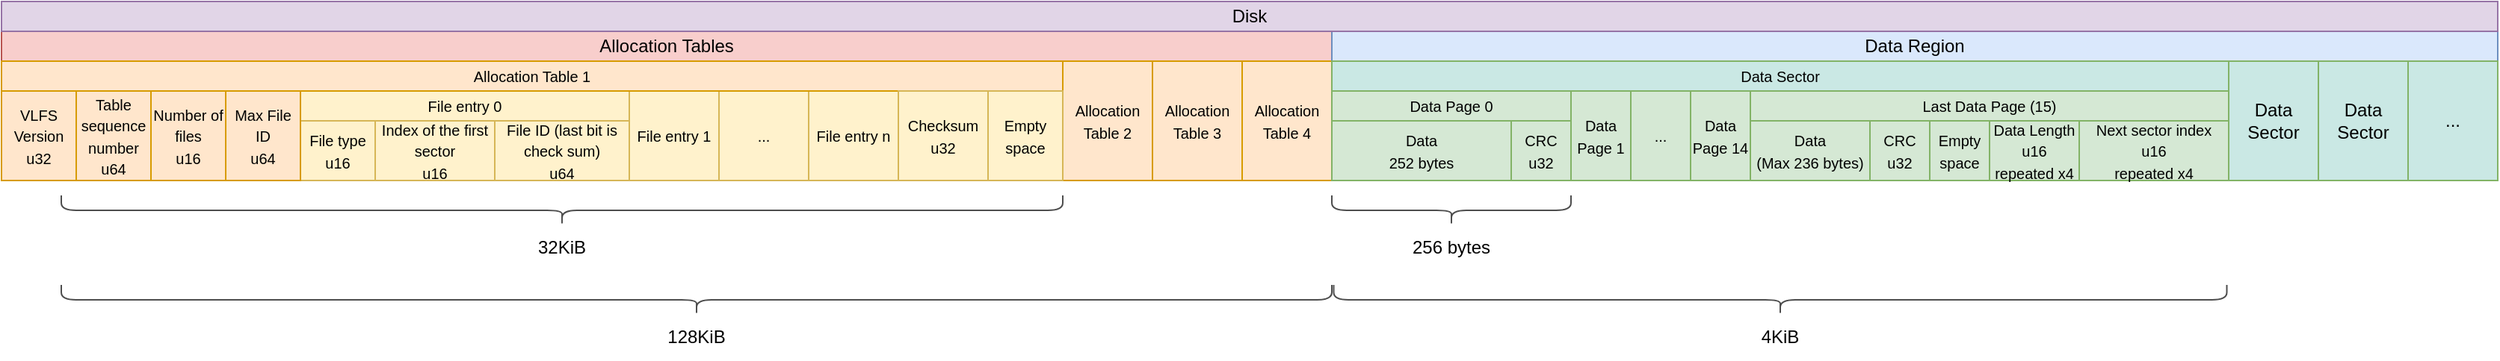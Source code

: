 <mxfile version="21.6.8" type="device">
  <diagram name="Page-1" id="OnXA02DcPYlMCkkC-qMc">
    <mxGraphModel dx="2088" dy="544" grid="1" gridSize="10" guides="1" tooltips="1" connect="1" arrows="1" fold="1" page="1" pageScale="1" pageWidth="1100" pageHeight="850" math="0" shadow="0">
      <root>
        <mxCell id="0" />
        <mxCell id="1" parent="0" />
        <mxCell id="6QPXXNlNiKOkEKoM3Ky3-5" value="Allocation Tables" style="rounded=0;whiteSpace=wrap;html=1;fillColor=#f8cecc;strokeColor=#b85450;" parent="1" vertex="1">
          <mxGeometry x="-50" y="100" width="890" height="20" as="geometry" />
        </mxCell>
        <mxCell id="6QPXXNlNiKOkEKoM3Ky3-6" value="Data Region" style="rounded=0;whiteSpace=wrap;html=1;fillColor=#dae8fc;strokeColor=#6c8ebf;" parent="1" vertex="1">
          <mxGeometry x="840" y="100" width="780" height="20" as="geometry" />
        </mxCell>
        <mxCell id="6QPXXNlNiKOkEKoM3Ky3-8" value="&lt;font style=&quot;font-size: 10px;&quot;&gt;VLFS Version&lt;br&gt;u32&lt;br&gt;&lt;/font&gt;" style="rounded=0;whiteSpace=wrap;html=1;fillColor=#ffe6cc;strokeColor=#d79b00;" parent="1" vertex="1">
          <mxGeometry x="-50" y="140" width="50" height="60" as="geometry" />
        </mxCell>
        <mxCell id="6QPXXNlNiKOkEKoM3Ky3-9" value="&lt;font style=&quot;font-size: 10px;&quot;&gt;Table sequence number&lt;br&gt;u64&lt;br&gt;&lt;/font&gt;" style="rounded=0;whiteSpace=wrap;html=1;fillColor=#ffe6cc;strokeColor=#d79b00;" parent="1" vertex="1">
          <mxGeometry y="140" width="50" height="60" as="geometry" />
        </mxCell>
        <mxCell id="6QPXXNlNiKOkEKoM3Ky3-10" value="&lt;font style=&quot;font-size: 10px;&quot;&gt;Number of files&lt;br&gt;u16&lt;br&gt;&lt;/font&gt;" style="rounded=0;whiteSpace=wrap;html=1;fillColor=#ffe6cc;strokeColor=#d79b00;" parent="1" vertex="1">
          <mxGeometry x="50" y="140" width="50" height="60" as="geometry" />
        </mxCell>
        <mxCell id="6QPXXNlNiKOkEKoM3Ky3-11" value="&lt;font style=&quot;font-size: 10px;&quot;&gt;File entry 0&lt;br&gt;&lt;/font&gt;" style="rounded=0;whiteSpace=wrap;html=1;fillColor=#fff2cc;strokeColor=#d6b656;" parent="1" vertex="1">
          <mxGeometry x="150" y="140" width="220" height="20" as="geometry" />
        </mxCell>
        <mxCell id="6QPXXNlNiKOkEKoM3Ky3-12" value="&lt;font style=&quot;font-size: 10px;&quot;&gt;File ID (last bit is check sum)&lt;br&gt;u64&lt;br&gt;&lt;/font&gt;" style="rounded=0;whiteSpace=wrap;html=1;fillColor=#fff2cc;strokeColor=#d6b656;" parent="1" vertex="1">
          <mxGeometry x="280" y="160" width="90" height="40" as="geometry" />
        </mxCell>
        <mxCell id="6QPXXNlNiKOkEKoM3Ky3-13" value="&lt;font style=&quot;font-size: 10px;&quot;&gt;File type&lt;br&gt;u16&lt;br&gt;&lt;/font&gt;" style="rounded=0;whiteSpace=wrap;html=1;fillColor=#fff2cc;strokeColor=#d6b656;" parent="1" vertex="1">
          <mxGeometry x="150" y="160" width="50" height="40" as="geometry" />
        </mxCell>
        <mxCell id="6QPXXNlNiKOkEKoM3Ky3-14" value="&lt;font style=&quot;font-size: 10px;&quot;&gt;Index of the first sector &lt;br&gt;u16&lt;br&gt;&lt;/font&gt;" style="rounded=0;whiteSpace=wrap;html=1;fillColor=#fff2cc;strokeColor=#d6b656;" parent="1" vertex="1">
          <mxGeometry x="200" y="160" width="80" height="40" as="geometry" />
        </mxCell>
        <mxCell id="6QPXXNlNiKOkEKoM3Ky3-15" value="&lt;font style=&quot;font-size: 10px;&quot;&gt;File entry 1&lt;br&gt;&lt;/font&gt;" style="rounded=0;whiteSpace=wrap;html=1;fillColor=#fff2cc;strokeColor=#d6b656;" parent="1" vertex="1">
          <mxGeometry x="370" y="140" width="60" height="60" as="geometry" />
        </mxCell>
        <mxCell id="6QPXXNlNiKOkEKoM3Ky3-17" value="&lt;font style=&quot;font-size: 10px;&quot;&gt;File entry n&lt;br&gt;&lt;/font&gt;" style="rounded=0;whiteSpace=wrap;html=1;fillColor=#fff2cc;strokeColor=#d6b656;" parent="1" vertex="1">
          <mxGeometry x="490" y="140" width="60" height="60" as="geometry" />
        </mxCell>
        <mxCell id="6QPXXNlNiKOkEKoM3Ky3-18" value="&lt;font style=&quot;font-size: 10px;&quot;&gt;...&lt;br&gt;&lt;/font&gt;" style="rounded=0;whiteSpace=wrap;html=1;fillColor=#fff2cc;strokeColor=#d6b656;" parent="1" vertex="1">
          <mxGeometry x="430" y="140" width="60" height="60" as="geometry" />
        </mxCell>
        <mxCell id="6QPXXNlNiKOkEKoM3Ky3-19" value="&lt;font style=&quot;font-size: 10px;&quot;&gt;Allocation Table 1&lt;br&gt;&lt;/font&gt;" style="rounded=0;whiteSpace=wrap;html=1;fillColor=#ffe6cc;strokeColor=#d79b00;" parent="1" vertex="1">
          <mxGeometry x="-50" y="120" width="710" height="20" as="geometry" />
        </mxCell>
        <mxCell id="6QPXXNlNiKOkEKoM3Ky3-20" value="&lt;font style=&quot;font-size: 10px;&quot;&gt;Allocation Table 2&lt;br&gt;&lt;/font&gt;" style="rounded=0;whiteSpace=wrap;html=1;fillColor=#ffe6cc;strokeColor=#d79b00;" parent="1" vertex="1">
          <mxGeometry x="660" y="120" width="60" height="80" as="geometry" />
        </mxCell>
        <mxCell id="6QPXXNlNiKOkEKoM3Ky3-21" value="&lt;font style=&quot;font-size: 10px;&quot;&gt;Allocation Table 3&lt;br&gt;&lt;/font&gt;" style="rounded=0;whiteSpace=wrap;html=1;fillColor=#ffe6cc;strokeColor=#d79b00;" parent="1" vertex="1">
          <mxGeometry x="720" y="120" width="60" height="80" as="geometry" />
        </mxCell>
        <mxCell id="6QPXXNlNiKOkEKoM3Ky3-22" value="&lt;font style=&quot;font-size: 10px;&quot;&gt;Allocation Table 4&lt;br&gt;&lt;/font&gt;" style="rounded=0;whiteSpace=wrap;html=1;fillColor=#ffe6cc;strokeColor=#d79b00;" parent="1" vertex="1">
          <mxGeometry x="780" y="120" width="60" height="80" as="geometry" />
        </mxCell>
        <mxCell id="6QPXXNlNiKOkEKoM3Ky3-23" value="" style="shape=curlyBracket;whiteSpace=wrap;html=1;rounded=1;flipH=1;labelPosition=right;verticalLabelPosition=middle;align=left;verticalAlign=middle;strokeColor=#4D4D4D;fontFamily=Helvetica;fontSize=12;fontColor=default;fillColor=#ffe6cc;rotation=90;" parent="1" vertex="1">
          <mxGeometry x="315" y="-115" width="20" height="670" as="geometry" />
        </mxCell>
        <mxCell id="6QPXXNlNiKOkEKoM3Ky3-24" value="&lt;font style=&quot;font-size: 10px;&quot;&gt;Checksum&lt;br&gt;u32&lt;br&gt;&lt;/font&gt;" style="rounded=0;whiteSpace=wrap;html=1;fillColor=#fff2cc;strokeColor=#d6b656;" parent="1" vertex="1">
          <mxGeometry x="550" y="140" width="60" height="60" as="geometry" />
        </mxCell>
        <mxCell id="6QPXXNlNiKOkEKoM3Ky3-25" value="&lt;font style=&quot;font-size: 10px;&quot;&gt;Empty space&lt;br&gt;&lt;/font&gt;" style="rounded=0;whiteSpace=wrap;html=1;fillColor=#fff2cc;strokeColor=#d6b656;" parent="1" vertex="1">
          <mxGeometry x="610" y="140" width="50" height="60" as="geometry" />
        </mxCell>
        <mxCell id="6QPXXNlNiKOkEKoM3Ky3-26" value="32KiB" style="text;html=1;strokeColor=none;fillColor=none;align=center;verticalAlign=middle;whiteSpace=wrap;rounded=0;fontSize=12;fontFamily=Helvetica;fontColor=default;" parent="1" vertex="1">
          <mxGeometry x="295" y="230" width="60" height="30" as="geometry" />
        </mxCell>
        <mxCell id="6QPXXNlNiKOkEKoM3Ky3-27" value="" style="shape=curlyBracket;whiteSpace=wrap;html=1;rounded=1;flipH=1;labelPosition=right;verticalLabelPosition=middle;align=left;verticalAlign=middle;strokeColor=#4D4D4D;fontFamily=Helvetica;fontSize=12;fontColor=default;fillColor=#ffe6cc;rotation=90;" parent="1" vertex="1">
          <mxGeometry x="405" y="-145" width="20" height="850" as="geometry" />
        </mxCell>
        <mxCell id="6QPXXNlNiKOkEKoM3Ky3-28" value="128KiB" style="text;html=1;strokeColor=none;fillColor=none;align=center;verticalAlign=middle;whiteSpace=wrap;rounded=0;fontSize=12;fontFamily=Helvetica;fontColor=default;" parent="1" vertex="1">
          <mxGeometry x="385" y="290" width="60" height="30" as="geometry" />
        </mxCell>
        <mxCell id="6QPXXNlNiKOkEKoM3Ky3-29" value="&lt;font style=&quot;font-size: 10px;&quot;&gt;Data Sector&lt;/font&gt;" style="rounded=0;whiteSpace=wrap;html=1;strokeColor=#82b366;fontFamily=Helvetica;fontSize=12;fillColor=#CAE8E4;" parent="1" vertex="1">
          <mxGeometry x="840" y="120" width="600" height="20" as="geometry" />
        </mxCell>
        <mxCell id="6QPXXNlNiKOkEKoM3Ky3-30" value="&lt;font style=&quot;font-size: 10px;&quot;&gt;Data Page 0&lt;/font&gt;" style="rounded=0;whiteSpace=wrap;html=1;strokeColor=#82b366;fontFamily=Helvetica;fontSize=12;fillColor=#d5e8d4;" parent="1" vertex="1">
          <mxGeometry x="840" y="140" width="160" height="20" as="geometry" />
        </mxCell>
        <mxCell id="6QPXXNlNiKOkEKoM3Ky3-31" value="&lt;font style=&quot;font-size: 10px;&quot;&gt;Data &lt;br&gt;252 bytes&lt;/font&gt;" style="rounded=0;whiteSpace=wrap;html=1;strokeColor=#82b366;fontFamily=Helvetica;fontSize=12;fillColor=#d5e8d4;" parent="1" vertex="1">
          <mxGeometry x="840" y="160" width="120" height="40" as="geometry" />
        </mxCell>
        <mxCell id="6QPXXNlNiKOkEKoM3Ky3-32" value="&lt;font style=&quot;font-size: 10px;&quot;&gt;CRC u32&lt;/font&gt;" style="rounded=0;whiteSpace=wrap;html=1;strokeColor=#82b366;fontFamily=Helvetica;fontSize=12;fillColor=#d5e8d4;" parent="1" vertex="1">
          <mxGeometry x="960" y="160" width="40" height="40" as="geometry" />
        </mxCell>
        <mxCell id="6QPXXNlNiKOkEKoM3Ky3-33" value="&lt;font style=&quot;font-size: 10px;&quot;&gt;Data Page 1&lt;/font&gt;" style="rounded=0;whiteSpace=wrap;html=1;strokeColor=#82b366;fontFamily=Helvetica;fontSize=12;fillColor=#d5e8d4;" parent="1" vertex="1">
          <mxGeometry x="1000" y="140" width="40" height="60" as="geometry" />
        </mxCell>
        <mxCell id="6QPXXNlNiKOkEKoM3Ky3-34" value="&lt;font style=&quot;font-size: 10px;&quot;&gt;...&lt;/font&gt;" style="rounded=0;whiteSpace=wrap;html=1;strokeColor=#82b366;fontFamily=Helvetica;fontSize=12;fillColor=#d5e8d4;" parent="1" vertex="1">
          <mxGeometry x="1040" y="140" width="40" height="60" as="geometry" />
        </mxCell>
        <mxCell id="6QPXXNlNiKOkEKoM3Ky3-35" value="&lt;font style=&quot;font-size: 10px;&quot;&gt;Data Page 14&lt;/font&gt;" style="rounded=0;whiteSpace=wrap;html=1;strokeColor=#82b366;fontFamily=Helvetica;fontSize=12;fillColor=#d5e8d4;" parent="1" vertex="1">
          <mxGeometry x="1080" y="140" width="40" height="60" as="geometry" />
        </mxCell>
        <mxCell id="6QPXXNlNiKOkEKoM3Ky3-36" value="&lt;font style=&quot;font-size: 10px;&quot;&gt;Last Data Page (15)&lt;/font&gt;" style="rounded=0;whiteSpace=wrap;html=1;strokeColor=#82b366;fontFamily=Helvetica;fontSize=12;fillColor=#d5e8d4;" parent="1" vertex="1">
          <mxGeometry x="1120" y="140" width="320" height="20" as="geometry" />
        </mxCell>
        <mxCell id="6QPXXNlNiKOkEKoM3Ky3-37" value="&lt;font style=&quot;font-size: 10px;&quot;&gt;Data &lt;br&gt;(Max 236 bytes)&lt;br&gt;&lt;/font&gt;" style="rounded=0;whiteSpace=wrap;html=1;strokeColor=#82b366;fontFamily=Helvetica;fontSize=12;fillColor=#d5e8d4;" parent="1" vertex="1">
          <mxGeometry x="1120" y="160" width="80" height="40" as="geometry" />
        </mxCell>
        <mxCell id="6QPXXNlNiKOkEKoM3Ky3-38" value="&lt;font style=&quot;font-size: 10px;&quot;&gt;Empty space&lt;br&gt;&lt;/font&gt;" style="rounded=0;whiteSpace=wrap;html=1;strokeColor=#82b366;fontFamily=Helvetica;fontSize=12;fillColor=#d5e8d4;" parent="1" vertex="1">
          <mxGeometry x="1240" y="160" width="40" height="40" as="geometry" />
        </mxCell>
        <mxCell id="6QPXXNlNiKOkEKoM3Ky3-39" value="&lt;font style=&quot;font-size: 10px;&quot;&gt;CRC&lt;br&gt;u32&lt;br&gt;&lt;/font&gt;" style="rounded=0;whiteSpace=wrap;html=1;strokeColor=#82b366;fontFamily=Helvetica;fontSize=12;fillColor=#d5e8d4;" parent="1" vertex="1">
          <mxGeometry x="1200" y="160" width="40" height="40" as="geometry" />
        </mxCell>
        <mxCell id="6QPXXNlNiKOkEKoM3Ky3-40" value="&lt;font style=&quot;font-size: 10px;&quot;&gt;Data Length&lt;br&gt;u16 repeated x4&lt;br&gt;&lt;/font&gt;" style="rounded=0;whiteSpace=wrap;html=1;strokeColor=#82b366;fontFamily=Helvetica;fontSize=12;fillColor=#d5e8d4;" parent="1" vertex="1">
          <mxGeometry x="1280" y="160" width="60" height="40" as="geometry" />
        </mxCell>
        <mxCell id="6QPXXNlNiKOkEKoM3Ky3-41" value="&lt;font style=&quot;font-size: 10px;&quot;&gt;Next sector index&lt;br&gt;u16&lt;br&gt;repeated x4&lt;br&gt;&lt;/font&gt;" style="rounded=0;whiteSpace=wrap;html=1;strokeColor=#82b366;fontFamily=Helvetica;fontSize=12;fillColor=#d5e8d4;" parent="1" vertex="1">
          <mxGeometry x="1340" y="160" width="100" height="40" as="geometry" />
        </mxCell>
        <mxCell id="6QPXXNlNiKOkEKoM3Ky3-42" value="" style="shape=curlyBracket;whiteSpace=wrap;html=1;rounded=1;flipH=1;labelPosition=right;verticalLabelPosition=middle;align=left;verticalAlign=middle;strokeColor=#4D4D4D;fontFamily=Helvetica;fontSize=12;fontColor=default;fillColor=#ffe6cc;rotation=90;" parent="1" vertex="1">
          <mxGeometry x="910" y="140" width="20" height="160" as="geometry" />
        </mxCell>
        <mxCell id="6QPXXNlNiKOkEKoM3Ky3-43" value="256 bytes" style="text;html=1;strokeColor=none;fillColor=none;align=center;verticalAlign=middle;whiteSpace=wrap;rounded=0;fontSize=12;fontFamily=Helvetica;fontColor=default;" parent="1" vertex="1">
          <mxGeometry x="890" y="230" width="60" height="30" as="geometry" />
        </mxCell>
        <mxCell id="6QPXXNlNiKOkEKoM3Ky3-44" value="" style="shape=curlyBracket;whiteSpace=wrap;html=1;rounded=1;flipH=1;labelPosition=right;verticalLabelPosition=middle;align=left;verticalAlign=middle;strokeColor=#4D4D4D;fontFamily=Helvetica;fontSize=12;fontColor=default;fillColor=#ffe6cc;rotation=90;" parent="1" vertex="1">
          <mxGeometry x="1130" y="-18.75" width="20" height="597.5" as="geometry" />
        </mxCell>
        <mxCell id="6QPXXNlNiKOkEKoM3Ky3-45" value="4KiB" style="text;html=1;strokeColor=none;fillColor=none;align=center;verticalAlign=middle;whiteSpace=wrap;rounded=0;fontSize=12;fontFamily=Helvetica;fontColor=default;" parent="1" vertex="1">
          <mxGeometry x="1110" y="290" width="60" height="30" as="geometry" />
        </mxCell>
        <mxCell id="6QPXXNlNiKOkEKoM3Ky3-46" value="&lt;font style=&quot;font-size: 12px;&quot;&gt;Data Sector&lt;/font&gt;" style="rounded=0;whiteSpace=wrap;html=1;strokeColor=#82b366;fontFamily=Helvetica;fontSize=12;fillColor=#CAE8E4;" parent="1" vertex="1">
          <mxGeometry x="1440" y="120" width="60" height="80" as="geometry" />
        </mxCell>
        <mxCell id="6QPXXNlNiKOkEKoM3Ky3-47" value="&lt;font style=&quot;font-size: 12px;&quot;&gt;Data Sector&lt;/font&gt;" style="rounded=0;whiteSpace=wrap;html=1;strokeColor=#82b366;fontFamily=Helvetica;fontSize=12;fillColor=#CAE8E4;" parent="1" vertex="1">
          <mxGeometry x="1500" y="120" width="60" height="80" as="geometry" />
        </mxCell>
        <mxCell id="6QPXXNlNiKOkEKoM3Ky3-48" value="&lt;font style=&quot;font-size: 12px;&quot;&gt;...&lt;/font&gt;" style="rounded=0;whiteSpace=wrap;html=1;strokeColor=#82b366;fontFamily=Helvetica;fontSize=12;fillColor=#CAE8E4;" parent="1" vertex="1">
          <mxGeometry x="1560" y="120" width="60" height="80" as="geometry" />
        </mxCell>
        <mxCell id="6QPXXNlNiKOkEKoM3Ky3-50" value="Disk" style="rounded=0;whiteSpace=wrap;html=1;strokeColor=#9673a6;fontFamily=Helvetica;fontSize=12;fillColor=#e1d5e7;" parent="1" vertex="1">
          <mxGeometry x="-50" y="80" width="1670" height="20" as="geometry" />
        </mxCell>
        <mxCell id="swsBZJqCB9Q0L0xvmpr3-2" value="&lt;font style=&quot;font-size: 10px;&quot;&gt;Max File ID&lt;br&gt;u64&lt;br&gt;&lt;/font&gt;" style="rounded=0;whiteSpace=wrap;html=1;fillColor=#ffe6cc;strokeColor=#d79b00;" vertex="1" parent="1">
          <mxGeometry x="100" y="140" width="50" height="60" as="geometry" />
        </mxCell>
      </root>
    </mxGraphModel>
  </diagram>
</mxfile>
